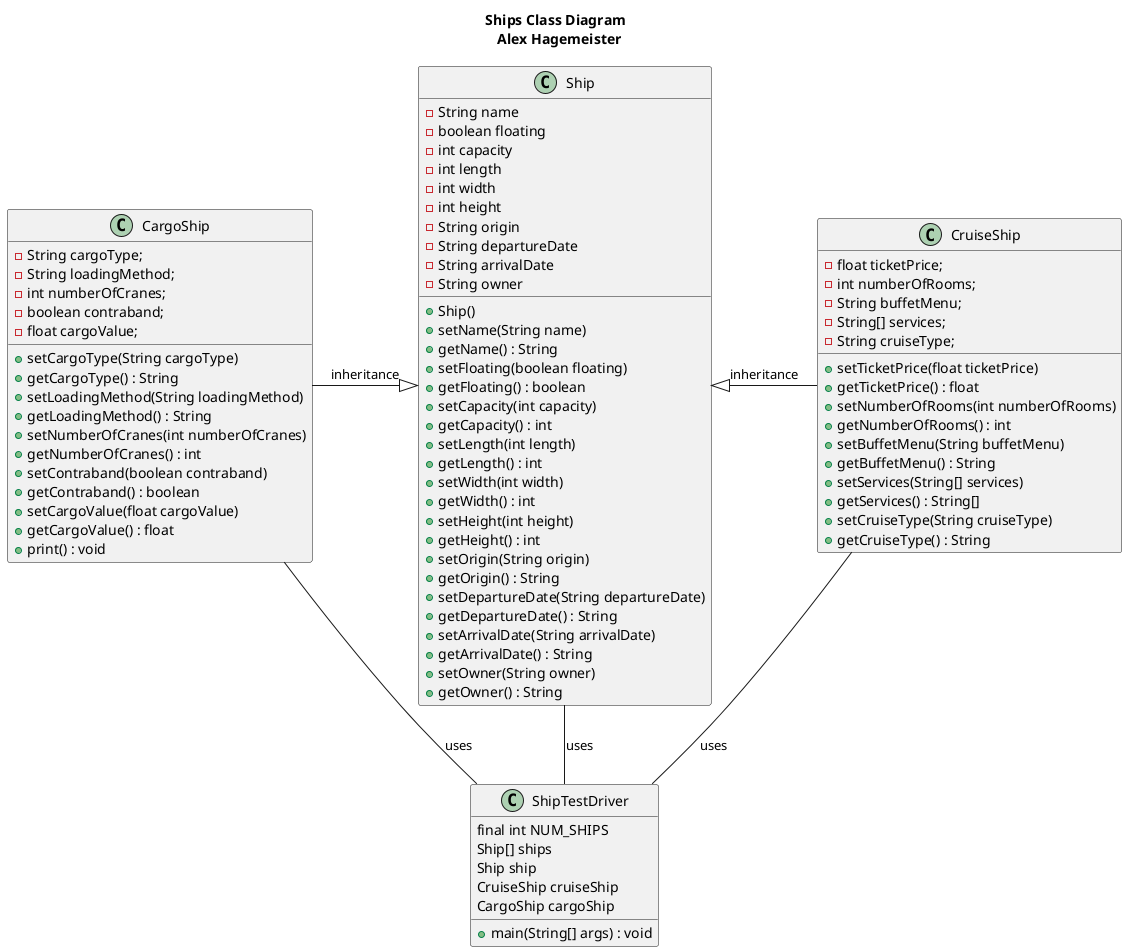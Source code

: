 @startuml

title: Ships Class Diagram \n Alex Hagemeister


class Ship {
    - String name          
    - boolean floating   
    - int capacity        
    - int length          
    - int width           
    - int height           
    - String origin        
    - String departureDate
    - String arrivalDate 
    - String owner
    + Ship() 
    + setName(String name)
    + getName() : String
    + setFloating(boolean floating)
    + getFloating() : boolean
    + setCapacity(int capacity)
    + getCapacity() : int
    + setLength(int length)
    + getLength() : int
    + setWidth(int width)
    + getWidth() : int
    + setHeight(int height)
    + getHeight() : int
    + setOrigin(String origin)
    + getOrigin() : String
    + setDepartureDate(String departureDate)
    + getDepartureDate() : String
    + setArrivalDate(String arrivalDate)
    + getArrivalDate() : String
    + setOwner(String owner)
    + getOwner() : String

}

class CargoShip {
    - String cargoType;       
    - String loadingMethod;   
    - int numberOfCranes;     
    - boolean contraband;     
    - float cargoValue;  
    + setCargoType(String cargoType)
    + getCargoType() : String
    + setLoadingMethod(String loadingMethod)
    + getLoadingMethod() : String
    + setNumberOfCranes(int numberOfCranes)
    + getNumberOfCranes() : int
    + setContraband(boolean contraband)
    + getContraband() : boolean
    + setCargoValue(float cargoValue)
    + getCargoValue() : float
    + print() : void
}

class CruiseShip {

    - float ticketPrice;
    - int numberOfRooms;
    - String buffetMenu;
    - String[] services;
    - String cruiseType;
    + setTicketPrice(float ticketPrice)
    + getTicketPrice() : float
    + setNumberOfRooms(int numberOfRooms)
    + getNumberOfRooms() : int
    + setBuffetMenu(String buffetMenu)
    + getBuffetMenu() : String
    + setServices(String[] services)
    + getServices() : String[]
    + setCruiseType(String cruiseType)
    + getCruiseType() : String
}

class ShipTestDriver {
    final int NUM_SHIPS
    Ship[] ships
    Ship ship
    CruiseShip cruiseShip
    CargoShip cargoShip
    + main(String[] args) : void
}

CargoShip -right-|> Ship : inheritance
CruiseShip -left-|> Ship : inheritance
ShipTestDriver -up- Ship : uses
ShipTestDriver -up- CargoShip : uses
ShipTestDriver -up- CruiseShip : uses

@enduml